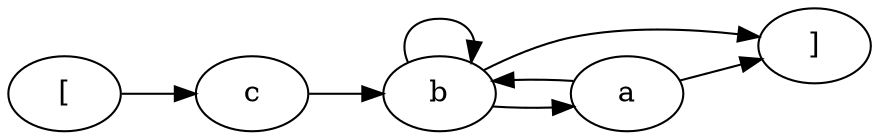 digraph G {
rankdir = LR
label = "";
esg0_vertex0 -> esg0_vertex3;
esg0_vertex2 -> esg0_vertex4;
esg0_vertex1 -> esg0_vertex4;
esg0_vertex2 -> esg0_vertex2;
esg0_vertex1 -> esg0_vertex2;
esg0_vertex2 -> esg0_vertex1;
esg0_vertex3 -> esg0_vertex2;
esg0_vertex0 [label = "["]
esg0_vertex3 [label = "c"]
esg0_vertex2 [label = "b"]
esg0_vertex4 [label = "]"]
esg0_vertex1 [label = "a"]
}
